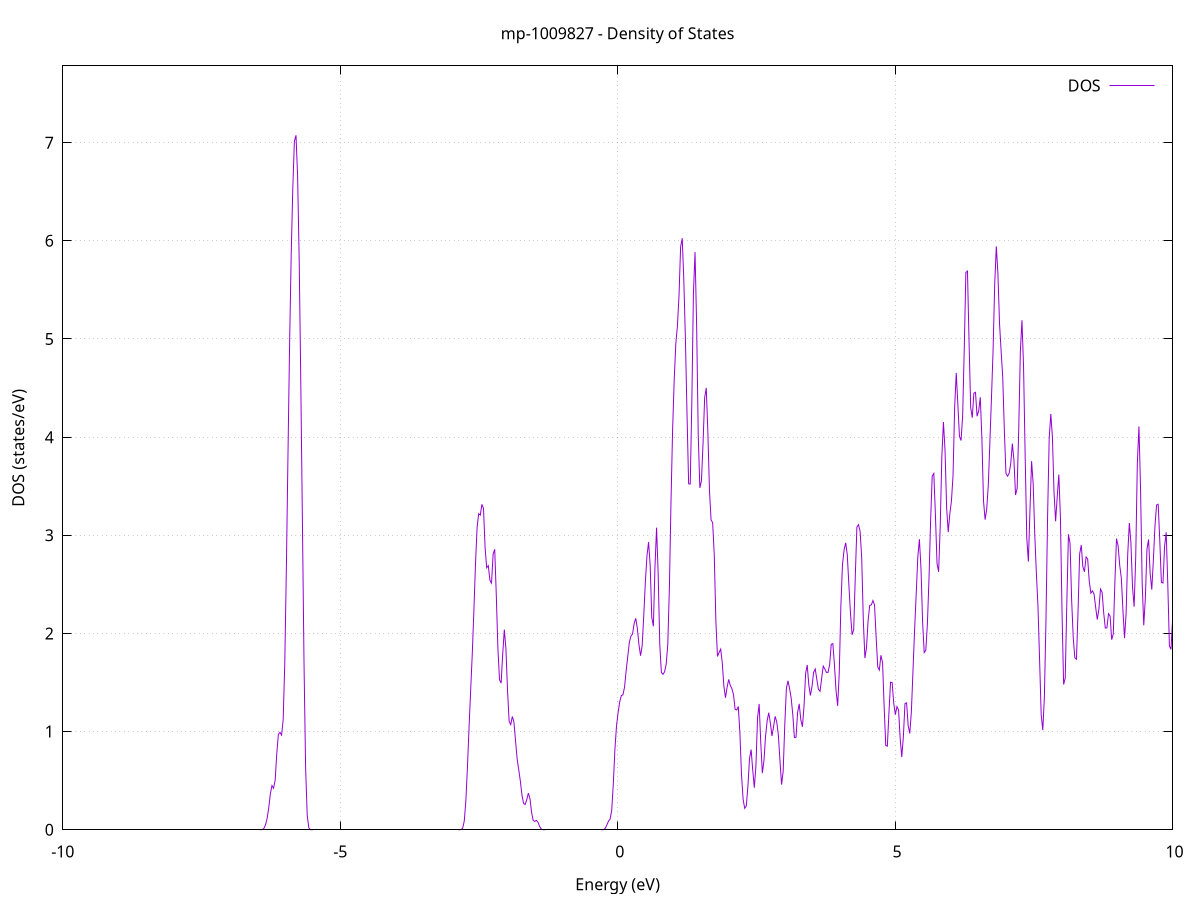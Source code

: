set title 'mp-1009827 - Density of States'
set xlabel 'Energy (eV)'
set ylabel 'DOS (states/eV)'
set grid
set xrange [-10:10]
set yrange [0:7.782]
set xzeroaxis lt -1
set terminal png size 800,600
set output 'mp-1009827_dos_gnuplot.png'
plot '-' using 1:2 with lines title 'DOS'
-27.863400 0.000000
-27.834500 0.000000
-27.805600 0.000000
-27.776800 0.000000
-27.747900 0.000000
-27.719000 0.000000
-27.690100 0.000000
-27.661200 0.000000
-27.632400 0.000000
-27.603500 0.000000
-27.574600 0.000000
-27.545700 0.000000
-27.516800 0.000000
-27.487900 0.000000
-27.459100 0.000000
-27.430200 0.000000
-27.401300 0.000000
-27.372400 0.000000
-27.343500 0.000000
-27.314600 0.000000
-27.285800 0.000000
-27.256900 0.000000
-27.228000 0.000000
-27.199100 0.000000
-27.170200 0.000000
-27.141300 0.000000
-27.112500 0.000000
-27.083600 0.000000
-27.054700 0.000000
-27.025800 0.000000
-26.996900 0.000000
-26.968000 0.000000
-26.939200 0.000000
-26.910300 0.000000
-26.881400 0.000000
-26.852500 0.000000
-26.823600 0.000000
-26.794800 0.000000
-26.765900 0.000000
-26.737000 0.000000
-26.708100 0.000000
-26.679200 0.000000
-26.650300 0.000000
-26.621500 0.000000
-26.592600 0.000000
-26.563700 0.000000
-26.534800 0.000000
-26.505900 0.000000
-26.477000 0.000000
-26.448200 0.000000
-26.419300 0.000000
-26.390400 0.000000
-26.361500 0.000000
-26.332600 0.000000
-26.303700 0.000000
-26.274900 0.000000
-26.246000 0.000000
-26.217100 0.000000
-26.188200 0.000000
-26.159300 0.000000
-26.130500 0.000000
-26.101600 0.000000
-26.072700 0.000000
-26.043800 0.000000
-26.014900 0.000000
-25.986000 0.000000
-25.957200 0.000000
-25.928300 0.000000
-25.899400 0.000000
-25.870500 0.000000
-25.841600 0.000000
-25.812700 0.000000
-25.783900 0.000000
-25.755000 0.000000
-25.726100 0.000000
-25.697200 0.000000
-25.668300 0.000000
-25.639400 0.000000
-25.610600 0.000000
-25.581700 0.000000
-25.552800 0.000000
-25.523900 0.000000
-25.495000 0.000000
-25.466100 0.000000
-25.437300 0.000000
-25.408400 0.000000
-25.379500 0.001000
-25.350600 0.024700
-25.321700 0.337600
-25.292900 2.443900
-25.264000 9.397100
-25.235100 19.247100
-25.206200 21.032100
-25.177300 12.263800
-25.148400 3.811000
-25.119600 0.629500
-25.090700 0.055100
-25.061800 0.002500
-25.032900 0.000100
-25.004000 0.000000
-24.975100 0.000000
-24.946300 0.000000
-24.917400 0.000000
-24.888500 0.000000
-24.859600 0.000000
-24.830700 0.000000
-24.801800 0.000000
-24.773000 0.000000
-24.744100 0.000000
-24.715200 0.000000
-24.686300 0.000000
-24.657400 0.000000
-24.628500 0.000000
-24.599700 0.000000
-24.570800 0.000000
-24.541900 0.000000
-24.513000 0.000000
-24.484100 0.000000
-24.455300 0.000000
-24.426400 0.000000
-24.397500 0.000000
-24.368600 0.000000
-24.339700 0.000000
-24.310800 0.000000
-24.282000 0.000000
-24.253100 0.000000
-24.224200 0.000000
-24.195300 0.000000
-24.166400 0.000000
-24.137500 0.000000
-24.108700 0.000000
-24.079800 0.000000
-24.050900 0.000000
-24.022000 0.000000
-23.993100 0.000000
-23.964200 0.000000
-23.935400 0.000000
-23.906500 0.000000
-23.877600 0.000000
-23.848700 0.000000
-23.819800 0.000000
-23.791000 0.000000
-23.762100 0.000000
-23.733200 0.000000
-23.704300 0.000000
-23.675400 0.000000
-23.646500 0.000000
-23.617700 0.000000
-23.588800 0.000000
-23.559900 0.000000
-23.531000 0.000000
-23.502100 0.000000
-23.473200 0.000000
-23.444400 0.000000
-23.415500 0.000000
-23.386600 0.000000
-23.357700 0.000000
-23.328800 0.000000
-23.299900 0.000000
-23.271100 0.000000
-23.242200 0.000000
-23.213300 0.000000
-23.184400 0.000000
-23.155500 0.000000
-23.126600 0.000000
-23.097800 0.000000
-23.068900 0.000000
-23.040000 0.000000
-23.011100 0.000000
-22.982200 0.000000
-22.953400 0.000000
-22.924500 0.000000
-22.895600 0.000000
-22.866700 0.000000
-22.837800 0.000000
-22.808900 0.000000
-22.780100 0.000000
-22.751200 0.000000
-22.722300 0.000000
-22.693400 0.000000
-22.664500 0.000000
-22.635600 0.000000
-22.606800 0.000000
-22.577900 0.000000
-22.549000 0.000000
-22.520100 0.000000
-22.491200 0.000000
-22.462300 0.000000
-22.433500 0.000000
-22.404600 0.000000
-22.375700 0.000000
-22.346800 0.000000
-22.317900 0.000000
-22.289000 0.000000
-22.260200 0.000000
-22.231300 0.000000
-22.202400 0.000000
-22.173500 0.000000
-22.144600 0.000000
-22.115800 0.000000
-22.086900 0.000000
-22.058000 0.000000
-22.029100 0.000000
-22.000200 0.000000
-21.971300 0.000000
-21.942500 0.000000
-21.913600 0.000000
-21.884700 0.000000
-21.855800 0.000000
-21.826900 0.000000
-21.798000 0.000000
-21.769200 0.000000
-21.740300 0.000000
-21.711400 0.000000
-21.682500 0.000000
-21.653600 0.000000
-21.624700 0.000000
-21.595900 0.000000
-21.567000 0.000000
-21.538100 0.000000
-21.509200 0.000000
-21.480300 0.000000
-21.451400 0.000000
-21.422600 0.000000
-21.393700 0.000000
-21.364800 0.000000
-21.335900 0.000000
-21.307000 0.000000
-21.278200 0.000000
-21.249300 0.000000
-21.220400 0.000000
-21.191500 0.000000
-21.162600 0.000000
-21.133700 0.000000
-21.104900 0.000000
-21.076000 0.000000
-21.047100 0.000000
-21.018200 0.000000
-20.989300 0.000000
-20.960400 0.000000
-20.931600 0.000000
-20.902700 0.000000
-20.873800 0.000000
-20.844900 0.000000
-20.816000 0.000000
-20.787100 0.000000
-20.758300 0.000000
-20.729400 0.000000
-20.700500 0.000000
-20.671600 0.000000
-20.642700 0.000000
-20.613900 0.000000
-20.585000 0.000000
-20.556100 0.000000
-20.527200 0.000000
-20.498300 0.000000
-20.469400 0.000000
-20.440600 0.000000
-20.411700 0.000000
-20.382800 0.000000
-20.353900 0.000000
-20.325000 0.000000
-20.296100 0.000000
-20.267300 0.000000
-20.238400 0.000000
-20.209500 0.000000
-20.180600 0.000000
-20.151700 0.000000
-20.122800 0.000000
-20.094000 0.000000
-20.065100 0.000000
-20.036200 0.000000
-20.007300 0.000000
-19.978400 0.000000
-19.949500 0.000000
-19.920700 0.000000
-19.891800 0.000000
-19.862900 0.000000
-19.834000 0.000000
-19.805100 0.000000
-19.776300 0.000000
-19.747400 0.000000
-19.718500 0.000000
-19.689600 0.000000
-19.660700 0.000000
-19.631800 0.000000
-19.603000 0.000000
-19.574100 0.000000
-19.545200 0.000000
-19.516300 0.000000
-19.487400 0.000000
-19.458500 0.000000
-19.429700 0.000000
-19.400800 0.000000
-19.371900 0.000000
-19.343000 0.000000
-19.314100 0.000000
-19.285200 0.000000
-19.256400 0.000000
-19.227500 0.000000
-19.198600 0.000000
-19.169700 0.000000
-19.140800 0.000000
-19.111900 0.000000
-19.083100 0.000000
-19.054200 0.000000
-19.025300 0.000000
-18.996400 0.000000
-18.967500 0.000000
-18.938700 0.000000
-18.909800 0.000000
-18.880900 0.000000
-18.852000 0.000000
-18.823100 0.000000
-18.794200 0.000000
-18.765400 0.000000
-18.736500 0.000000
-18.707600 0.000000
-18.678700 0.000000
-18.649800 0.000000
-18.620900 0.000000
-18.592100 0.000000
-18.563200 0.000000
-18.534300 0.000000
-18.505400 0.000000
-18.476500 0.000000
-18.447600 0.000000
-18.418800 0.000000
-18.389900 0.000000
-18.361000 0.000000
-18.332100 0.000000
-18.303200 0.000000
-18.274300 0.000000
-18.245500 0.000000
-18.216600 0.000000
-18.187700 0.000000
-18.158800 0.000000
-18.129900 0.000000
-18.101100 0.000000
-18.072200 0.000000
-18.043300 0.000000
-18.014400 0.000000
-17.985500 0.000000
-17.956600 0.000000
-17.927800 0.000000
-17.898900 0.000000
-17.870000 0.000000
-17.841100 0.000000
-17.812200 0.000000
-17.783300 0.000000
-17.754500 0.000000
-17.725600 0.000000
-17.696700 0.000000
-17.667800 0.000000
-17.638900 0.000000
-17.610000 0.000000
-17.581200 0.000000
-17.552300 0.000000
-17.523400 0.000000
-17.494500 0.000000
-17.465600 0.000000
-17.436800 0.000000
-17.407900 0.000000
-17.379000 0.000000
-17.350100 0.000000
-17.321200 0.000000
-17.292300 0.000000
-17.263500 0.000000
-17.234600 0.000000
-17.205700 0.000000
-17.176800 0.000000
-17.147900 0.000000
-17.119000 0.000000
-17.090200 0.000000
-17.061300 0.000000
-17.032400 0.000000
-17.003500 0.000000
-16.974600 0.000000
-16.945700 0.000000
-16.916900 0.000000
-16.888000 0.000000
-16.859100 0.000000
-16.830200 0.000000
-16.801300 0.000000
-16.772400 0.000000
-16.743600 0.000000
-16.714700 0.000000
-16.685800 0.000000
-16.656900 0.000000
-16.628000 0.000000
-16.599200 0.000000
-16.570300 0.000000
-16.541400 0.000000
-16.512500 0.000000
-16.483600 0.000000
-16.454700 0.000000
-16.425900 0.000000
-16.397000 0.000000
-16.368100 0.000000
-16.339200 0.000000
-16.310300 0.000000
-16.281400 0.000000
-16.252600 0.000000
-16.223700 0.000000
-16.194800 0.000000
-16.165900 0.000000
-16.137000 0.000000
-16.108100 0.000000
-16.079300 0.000000
-16.050400 0.000000
-16.021500 0.000000
-15.992600 0.000000
-15.963700 0.000000
-15.934800 0.000000
-15.906000 0.000000
-15.877100 0.000000
-15.848200 0.000000
-15.819300 0.000000
-15.790400 0.000000
-15.761600 0.000000
-15.732700 0.000000
-15.703800 0.000000
-15.674900 0.000000
-15.646000 0.000000
-15.617100 0.000000
-15.588300 0.000000
-15.559400 0.000000
-15.530500 0.000000
-15.501600 0.000000
-15.472700 0.000000
-15.443800 0.000000
-15.415000 0.000000
-15.386100 0.000000
-15.357200 0.000000
-15.328300 0.000000
-15.299400 0.000000
-15.270500 0.000000
-15.241700 0.000000
-15.212800 0.000000
-15.183900 0.000000
-15.155000 0.000000
-15.126100 0.000000
-15.097200 0.000000
-15.068400 0.000000
-15.039500 0.000000
-15.010600 0.000000
-14.981700 0.000000
-14.952800 0.000000
-14.924000 0.000000
-14.895100 0.000000
-14.866200 0.000000
-14.837300 0.000000
-14.808400 0.000000
-14.779500 0.000000
-14.750700 0.000000
-14.721800 0.000000
-14.692900 0.000000
-14.664000 0.000000
-14.635100 0.000000
-14.606200 0.000000
-14.577400 0.000000
-14.548500 0.000000
-14.519600 0.000000
-14.490700 0.000000
-14.461800 0.000000
-14.432900 0.000000
-14.404100 0.000000
-14.375200 0.000000
-14.346300 0.000000
-14.317400 0.000000
-14.288500 0.000000
-14.259700 0.000000
-14.230800 0.000000
-14.201900 0.000000
-14.173000 0.000000
-14.144100 0.000000
-14.115200 0.000000
-14.086400 0.000000
-14.057500 0.000000
-14.028600 0.000000
-13.999700 0.000000
-13.970800 0.000000
-13.941900 0.000000
-13.913100 0.000000
-13.884200 0.000000
-13.855300 0.000000
-13.826400 0.000000
-13.797500 0.000000
-13.768600 0.000000
-13.739800 0.000000
-13.710900 0.000000
-13.682000 0.000000
-13.653100 0.000000
-13.624200 0.000000
-13.595300 0.000000
-13.566500 0.000000
-13.537600 0.000000
-13.508700 0.000000
-13.479800 0.000000
-13.450900 0.000000
-13.422100 0.000000
-13.393200 0.000000
-13.364300 0.000000
-13.335400 0.000000
-13.306500 0.000000
-13.277600 0.000000
-13.248800 0.000000
-13.219900 0.000000
-13.191000 0.000000
-13.162100 0.000000
-13.133200 0.000000
-13.104300 0.000000
-13.075500 0.000000
-13.046600 0.000000
-13.017700 0.000000
-12.988800 0.000000
-12.959900 0.000000
-12.931000 0.000000
-12.902200 0.000000
-12.873300 0.000000
-12.844400 0.000000
-12.815500 0.000000
-12.786600 0.000000
-12.757700 0.000000
-12.728900 0.000000
-12.700000 0.000000
-12.671100 0.000000
-12.642200 0.000000
-12.613300 0.000000
-12.584500 0.000000
-12.555600 0.000000
-12.526700 0.000000
-12.497800 0.000000
-12.468900 0.000000
-12.440000 0.000000
-12.411200 0.000000
-12.382300 0.000000
-12.353400 0.000000
-12.324500 0.000000
-12.295600 0.000000
-12.266700 0.000000
-12.237900 0.000000
-12.209000 0.000000
-12.180100 0.000000
-12.151200 0.000000
-12.122300 0.000000
-12.093400 0.000000
-12.064600 0.000000
-12.035700 0.000000
-12.006800 0.000000
-11.977900 0.000000
-11.949000 0.000000
-11.920200 0.000000
-11.891300 0.000000
-11.862400 0.000000
-11.833500 0.000000
-11.804600 0.000000
-11.775700 0.000000
-11.746900 0.000000
-11.718000 0.000000
-11.689100 0.000000
-11.660200 0.000000
-11.631300 0.000000
-11.602400 0.000000
-11.573600 0.000000
-11.544700 0.000000
-11.515800 0.000000
-11.486900 0.000000
-11.458000 0.000000
-11.429100 0.000000
-11.400300 0.000000
-11.371400 0.000000
-11.342500 0.000000
-11.313600 0.000000
-11.284700 0.000000
-11.255800 0.000000
-11.227000 0.000000
-11.198100 0.000000
-11.169200 0.000000
-11.140300 0.000000
-11.111400 0.000000
-11.082600 0.000000
-11.053700 0.000000
-11.024800 0.000000
-10.995900 0.000000
-10.967000 0.000000
-10.938100 0.000000
-10.909300 0.000000
-10.880400 0.000000
-10.851500 0.000100
-10.822600 0.001600
-10.793700 0.025200
-10.764800 0.228300
-10.736000 1.228000
-10.707100 4.149800
-10.678200 9.519700
-10.649300 16.130000
-10.620400 22.121600
-10.591500 27.602000
-10.562700 32.388300
-10.533800 32.516900
-10.504900 27.174700
-10.476000 19.304900
-10.447100 10.573900
-10.418200 3.830600
-10.389400 0.830900
-10.360500 0.102800
-10.331600 0.007100
-10.302700 0.000300
-10.273800 0.000000
-10.245000 0.000000
-10.216100 0.000000
-10.187200 0.000000
-10.158300 0.000000
-10.129400 0.000000
-10.100500 0.000000
-10.071700 0.000000
-10.042800 0.000000
-10.013900 0.000000
-9.985000 0.000000
-9.956100 0.000000
-9.927200 0.000000
-9.898400 0.000000
-9.869500 0.000000
-9.840600 0.000000
-9.811700 0.000000
-9.782800 0.000000
-9.753900 0.000000
-9.725100 0.000000
-9.696200 0.000000
-9.667300 0.000000
-9.638400 0.000000
-9.609500 0.000000
-9.580600 0.000000
-9.551800 0.000000
-9.522900 0.000000
-9.494000 0.000000
-9.465100 0.000000
-9.436200 0.000000
-9.407400 0.000000
-9.378500 0.000000
-9.349600 0.000000
-9.320700 0.000000
-9.291800 0.000000
-9.262900 0.000000
-9.234100 0.000000
-9.205200 0.000000
-9.176300 0.000000
-9.147400 0.000000
-9.118500 0.000000
-9.089600 0.000000
-9.060800 0.000000
-9.031900 0.000000
-9.003000 0.000000
-8.974100 0.000000
-8.945200 0.000000
-8.916300 0.000000
-8.887500 0.000000
-8.858600 0.000000
-8.829700 0.000000
-8.800800 0.000000
-8.771900 0.000000
-8.743100 0.000000
-8.714200 0.000000
-8.685300 0.000000
-8.656400 0.000000
-8.627500 0.000000
-8.598600 0.000000
-8.569800 0.000000
-8.540900 0.000000
-8.512000 0.000000
-8.483100 0.000000
-8.454200 0.000000
-8.425300 0.000000
-8.396500 0.000000
-8.367600 0.000000
-8.338700 0.000000
-8.309800 0.000000
-8.280900 0.000000
-8.252000 0.000000
-8.223200 0.000000
-8.194300 0.000000
-8.165400 0.000000
-8.136500 0.000000
-8.107600 0.000000
-8.078700 0.000000
-8.049900 0.000000
-8.021000 0.000000
-7.992100 0.000000
-7.963200 0.000000
-7.934300 0.000000
-7.905500 0.000000
-7.876600 0.000000
-7.847700 0.000000
-7.818800 0.000000
-7.789900 0.000000
-7.761000 0.000000
-7.732200 0.000000
-7.703300 0.000000
-7.674400 0.000000
-7.645500 0.000000
-7.616600 0.000000
-7.587700 0.000000
-7.558900 0.000000
-7.530000 0.000000
-7.501100 0.000000
-7.472200 0.000000
-7.443300 0.000000
-7.414400 0.000000
-7.385600 0.000000
-7.356700 0.000000
-7.327800 0.000000
-7.298900 0.000000
-7.270000 0.000000
-7.241100 0.000000
-7.212300 0.000000
-7.183400 0.000000
-7.154500 0.000000
-7.125600 0.000000
-7.096700 0.000000
-7.067900 0.000000
-7.039000 0.000000
-7.010100 0.000000
-6.981200 0.000000
-6.952300 0.000000
-6.923400 0.000000
-6.894600 0.000000
-6.865700 0.000000
-6.836800 0.000000
-6.807900 0.000000
-6.779000 0.000000
-6.750100 0.000000
-6.721300 0.000000
-6.692400 0.000000
-6.663500 0.000000
-6.634600 0.000000
-6.605700 0.000000
-6.576800 0.000000
-6.548000 0.000000
-6.519100 0.000000
-6.490200 0.000000
-6.461300 0.000000
-6.432400 0.000200
-6.403500 0.002500
-6.374700 0.014600
-6.345800 0.050500
-6.316900 0.118300
-6.288000 0.224500
-6.259100 0.367300
-6.230300 0.450000
-6.201400 0.423500
-6.172500 0.505900
-6.143600 0.774300
-6.114700 0.972400
-6.085800 0.992300
-6.057000 0.965300
-6.028100 1.121100
-5.999200 1.697000
-5.970300 2.673500
-5.941400 3.825200
-5.912500 4.941500
-5.883700 5.849900
-5.854800 6.534200
-5.825900 7.014700
-5.797000 7.074500
-5.768100 6.662500
-5.739200 5.795200
-5.710400 4.546600
-5.681500 3.142500
-5.652600 1.705300
-5.623700 0.630700
-5.594800 0.147000
-5.566000 0.020800
-5.537100 0.001700
-5.508200 0.000100
-5.479300 0.000000
-5.450400 0.000000
-5.421500 0.000000
-5.392700 0.000000
-5.363800 0.000000
-5.334900 0.000000
-5.306000 0.000000
-5.277100 0.000000
-5.248200 0.000000
-5.219400 0.000000
-5.190500 0.000000
-5.161600 0.000000
-5.132700 0.000000
-5.103800 0.000000
-5.074900 0.000000
-5.046100 0.000000
-5.017200 0.000000
-4.988300 0.000000
-4.959400 0.000000
-4.930500 0.000000
-4.901600 0.000000
-4.872800 0.000000
-4.843900 0.000000
-4.815000 0.000000
-4.786100 0.000000
-4.757200 0.000000
-4.728400 0.000000
-4.699500 0.000000
-4.670600 0.000000
-4.641700 0.000000
-4.612800 0.000000
-4.583900 0.000000
-4.555100 0.000000
-4.526200 0.000000
-4.497300 0.000000
-4.468400 0.000000
-4.439500 0.000000
-4.410600 0.000000
-4.381800 0.000000
-4.352900 0.000000
-4.324000 0.000000
-4.295100 0.000000
-4.266200 0.000000
-4.237300 0.000000
-4.208500 0.000000
-4.179600 0.000000
-4.150700 0.000000
-4.121800 0.000000
-4.092900 0.000000
-4.064000 0.000000
-4.035200 0.000000
-4.006300 0.000000
-3.977400 0.000000
-3.948500 0.000000
-3.919600 0.000000
-3.890800 0.000000
-3.861900 0.000000
-3.833000 0.000000
-3.804100 0.000000
-3.775200 0.000000
-3.746300 0.000000
-3.717500 0.000000
-3.688600 0.000000
-3.659700 0.000000
-3.630800 0.000000
-3.601900 0.000000
-3.573000 0.000000
-3.544200 0.000000
-3.515300 0.000000
-3.486400 0.000000
-3.457500 0.000000
-3.428600 0.000000
-3.399700 0.000000
-3.370900 0.000000
-3.342000 0.000000
-3.313100 0.000000
-3.284200 0.000000
-3.255300 0.000000
-3.226400 0.000000
-3.197600 0.000000
-3.168700 0.000000
-3.139800 0.000000
-3.110900 0.000000
-3.082000 0.000000
-3.053200 0.000000
-3.024300 0.000000
-2.995400 0.000000
-2.966500 0.000000
-2.937600 0.000000
-2.908700 0.000000
-2.879900 0.000000
-2.851000 0.000100
-2.822100 0.001800
-2.793200 0.016500
-2.764300 0.089500
-2.735400 0.296600
-2.706600 0.645700
-2.677700 1.046200
-2.648800 1.426600
-2.619900 1.792000
-2.591000 2.230800
-2.562100 2.705500
-2.533300 3.079800
-2.504400 3.220400
-2.475500 3.205400
-2.446600 3.315100
-2.417700 3.272300
-2.388900 2.872700
-2.360000 2.669000
-2.331100 2.690400
-2.302200 2.541500
-2.273300 2.513100
-2.244400 2.807300
-2.215600 2.857200
-2.186700 2.381400
-2.157800 1.843900
-2.128900 1.528400
-2.100000 1.493900
-2.071100 1.794700
-2.042300 2.039300
-2.013400 1.841900
-1.984500 1.416800
-1.955600 1.103800
-1.926700 1.071500
-1.897800 1.154100
-1.869000 1.095500
-1.840100 0.905000
-1.811200 0.721100
-1.782300 0.610800
-1.753400 0.495400
-1.724500 0.352300
-1.695700 0.269400
-1.666800 0.257900
-1.637900 0.307500
-1.609000 0.373600
-1.580100 0.317300
-1.551300 0.176800
-1.522400 0.094800
-1.493500 0.085400
-1.464600 0.096000
-1.435700 0.076800
-1.406800 0.035100
-1.378000 0.008600
-1.349100 0.001100
-1.320200 0.000100
-1.291300 0.000000
-1.262400 0.000000
-1.233500 0.000000
-1.204700 0.000000
-1.175800 0.000000
-1.146900 0.000000
-1.118000 0.000000
-1.089100 0.000000
-1.060200 0.000000
-1.031400 0.000000
-1.002500 0.000000
-0.973600 0.000000
-0.944700 0.000000
-0.915800 0.000000
-0.886900 0.000000
-0.858100 0.000000
-0.829200 0.000000
-0.800300 0.000000
-0.771400 0.000000
-0.742500 0.000000
-0.713700 0.000000
-0.684800 0.000000
-0.655900 0.000000
-0.627000 0.000000
-0.598100 0.000000
-0.569200 0.000000
-0.540400 0.000000
-0.511500 0.000000
-0.482600 0.000000
-0.453700 0.000000
-0.424800 0.000000
-0.395900 0.000000
-0.367100 0.000000
-0.338200 0.000000
-0.309300 0.000000
-0.280400 0.000200
-0.251500 0.002500
-0.222600 0.015300
-0.193800 0.049500
-0.164900 0.087900
-0.136000 0.108500
-0.107100 0.196200
-0.078200 0.466600
-0.049400 0.817400
-0.020500 1.057900
0.008400 1.194900
0.037300 1.301700
0.066200 1.367600
0.095100 1.374100
0.123900 1.451100
0.152800 1.616500
0.181700 1.762500
0.210600 1.908500
0.239500 1.973300
0.268400 1.994000
0.297200 2.100800
0.326100 2.153900
0.355000 2.052300
0.383900 1.886300
0.412800 1.772900
0.441700 1.874500
0.470500 2.182500
0.499400 2.523500
0.528300 2.789100
0.557200 2.930300
0.586100 2.700900
0.615000 2.164700
0.643800 2.073300
0.672700 2.674800
0.701600 3.077600
0.730500 2.606000
0.759400 1.886000
0.788200 1.603500
0.817100 1.583200
0.846000 1.609300
0.874900 1.686800
0.903800 1.889100
0.932700 2.469300
0.961500 3.338500
0.990400 4.071000
1.019300 4.582200
1.048200 4.951600
1.077100 5.130500
1.106000 5.440000
1.134800 5.936500
1.163700 6.026400
1.192600 5.602000
1.221500 4.997400
1.250400 4.230400
1.279300 3.524500
1.308100 3.521900
1.337000 4.357500
1.365900 5.466800
1.394800 5.884800
1.423700 5.137600
1.452600 4.020600
1.481400 3.482800
1.510300 3.554000
1.539200 3.938000
1.568100 4.401900
1.597000 4.501100
1.625800 4.055500
1.654700 3.460200
1.683600 3.156300
1.712500 3.128800
1.741400 2.798800
1.770300 2.125100
1.799100 1.766000
1.828000 1.805500
1.856900 1.840100
1.885800 1.702200
1.914700 1.463300
1.943600 1.345100
1.972400 1.450600
2.001300 1.531600
2.030200 1.470500
2.059100 1.437200
2.088000 1.377000
2.116900 1.228000
2.145700 1.221200
2.174600 1.255500
2.203500 0.983600
2.232400 0.560200
2.261300 0.310300
2.290200 0.218500
2.319000 0.243300
2.347900 0.444500
2.376800 0.726200
2.405700 0.817200
2.434600 0.608200
2.463400 0.428600
2.492300 0.651800
2.521200 1.137500
2.550100 1.281600
2.579000 0.892800
2.607900 0.576700
2.636700 0.702300
2.665600 0.953300
2.694500 1.110500
2.723400 1.192900
2.752300 1.087300
2.781200 0.955200
2.810000 1.050300
2.838900 1.155100
2.867800 1.098100
2.896700 0.964500
2.925600 0.703000
2.954500 0.459800
2.983300 0.597600
3.012200 1.068900
3.041100 1.439200
3.070000 1.517800
3.098900 1.438600
3.127700 1.341000
3.156600 1.173000
3.185500 0.940700
3.214400 0.940500
3.243300 1.193900
3.272200 1.283000
3.301000 1.121000
3.329900 1.048900
3.358800 1.255600
3.387700 1.590900
3.416600 1.679300
3.445500 1.475400
3.474300 1.368100
3.503200 1.460700
3.532100 1.603600
3.561000 1.638100
3.589900 1.532100
3.618800 1.429500
3.647600 1.411000
3.676500 1.541100
3.705400 1.667300
3.734300 1.637600
3.763200 1.603100
3.792100 1.603700
3.820900 1.682600
3.849800 1.889800
3.878700 1.896300
3.907600 1.677800
3.936500 1.414400
3.965300 1.262600
3.994200 1.601300
4.023100 2.277400
4.052000 2.700400
4.080900 2.850700
4.109800 2.923400
4.138600 2.801300
4.167500 2.494900
4.196400 2.202900
4.225300 1.986700
4.254200 2.037200
4.283100 2.581400
4.311900 3.084200
4.340800 3.108200
4.369700 3.040900
4.398600 2.770600
4.427500 2.136300
4.456400 1.748700
4.485200 1.853600
4.514100 2.132200
4.543000 2.284600
4.571900 2.290900
4.600800 2.335000
4.629700 2.290200
4.658500 1.967400
4.687400 1.659400
4.716300 1.626900
4.745200 1.777900
4.774100 1.704400
4.802900 1.257100
4.831800 0.859600
4.860700 0.851700
4.889600 1.193300
4.918500 1.503400
4.947400 1.499100
4.976200 1.287500
5.005100 1.172800
5.034000 1.254500
5.062900 1.219800
5.091800 0.931500
5.120700 0.741300
5.149500 0.948000
5.178400 1.285000
5.207300 1.293200
5.236200 1.058900
5.265100 0.980400
5.294000 1.204300
5.322800 1.620100
5.351700 2.032900
5.380600 2.395800
5.409500 2.775400
5.438400 2.959600
5.467300 2.660400
5.496100 2.120700
5.525000 1.805300
5.553900 1.828700
5.582800 2.100200
5.611700 2.563000
5.640500 3.146600
5.669400 3.603800
5.698300 3.629300
5.727200 3.205300
5.756100 2.713200
5.785000 2.628100
5.813800 3.092600
5.842700 3.798900
5.871600 4.154100
5.900500 3.864400
5.929400 3.278500
5.958300 3.032400
5.987100 3.220500
6.016000 3.350100
6.044900 3.612600
6.073800 4.304600
6.102700 4.653800
6.131600 4.332600
6.160400 4.007500
6.189300 3.965400
6.218200 4.218000
6.247100 4.908500
6.276000 5.677900
6.304800 5.691800
6.333700 4.961800
6.362600 4.301800
6.391500 4.198200
6.420400 4.447600
6.449300 4.456400
6.478100 4.212700
6.507000 4.268400
6.535900 4.406200
6.564800 3.984500
6.593700 3.352200
6.622600 3.159500
6.651400 3.264700
6.680300 3.514600
6.709200 3.958200
6.738100 4.412000
6.767000 4.895400
6.795900 5.562500
6.824700 5.943000
6.853600 5.665800
6.882500 5.159700
6.911400 4.875800
6.940300 4.609700
6.969200 4.071700
6.998000 3.632800
7.026900 3.602500
7.055800 3.630200
7.084700 3.730400
7.113600 3.934500
7.142400 3.765300
7.171300 3.410600
7.200200 3.477900
7.229100 4.088300
7.258000 4.875100
7.286900 5.191000
7.315700 4.719400
7.344600 3.806800
7.373500 2.974400
7.402400 2.732300
7.431300 3.256600
7.460200 3.755000
7.489000 3.526400
7.517900 3.003800
7.546800 2.610600
7.575700 2.271600
7.604600 1.733100
7.633500 1.170200
7.662300 1.015200
7.691200 1.353600
7.720100 2.149900
7.749000 3.201100
7.777900 3.989400
7.806800 4.236100
7.835600 4.002500
7.864500 3.444000
7.893400 3.142500
7.922300 3.391500
7.951200 3.618500
7.980000 3.188000
8.008900 2.216800
8.037800 1.480300
8.066700 1.544500
8.095600 2.311500
8.124500 3.009800
8.153300 2.919300
8.182200 2.341700
8.211100 1.956100
8.240000 1.752600
8.268900 1.737500
8.297800 2.227100
8.326600 2.810800
8.355500 2.899800
8.384400 2.679400
8.413300 2.628400
8.442200 2.778800
8.471100 2.759000
8.499900 2.529600
8.528800 2.410400
8.557700 2.433600
8.586600 2.401000
8.615500 2.264800
8.644400 2.141700
8.673200 2.245400
8.702100 2.452000
8.731000 2.420000
8.759900 2.210500
8.788800 2.054900
8.817600 2.057600
8.846500 2.201500
8.875400 2.177100
8.904300 1.936100
8.933200 1.997100
8.962100 2.532600
8.990900 2.966000
9.019800 2.893100
9.048700 2.694500
9.077600 2.565100
9.106500 2.236000
9.135400 1.951200
9.164200 2.205000
9.193100 2.808200
9.222000 3.125800
9.250900 2.922800
9.279800 2.469600
9.308700 2.272100
9.337500 2.784100
9.366400 3.736100
9.395300 4.109200
9.424200 3.474300
9.453100 2.520400
9.481900 2.083200
9.510800 2.359700
9.539700 2.859000
9.568600 2.957400
9.597500 2.611300
9.626400 2.446600
9.655200 2.745600
9.684100 3.095000
9.713000 3.308100
9.741900 3.316000
9.770800 2.947700
9.799700 2.521100
9.828500 2.514000
9.857400 2.890100
9.886300 3.030300
9.915200 2.499700
9.944100 1.872700
9.973000 1.838400
10.001800 2.146900
10.030700 2.175000
10.059600 1.991600
10.088500 2.325100
10.117400 3.230900
10.146300 3.864400
10.175100 3.918400
10.204000 3.677400
10.232900 3.297300
10.261800 3.170800
10.290700 3.383600
10.319500 3.355500
10.348400 2.942200
10.377300 2.543000
10.406200 2.377000
10.435100 2.589100
10.464000 3.202400
10.492800 3.628700
10.521700 3.440200
10.550600 3.077200
10.579500 3.078000
10.608400 3.227100
10.637300 3.044900
10.666100 2.719500
10.695000 2.781500
10.723900 3.335800
10.752800 4.181300
10.781700 4.916600
10.810600 4.937800
10.839400 4.288800
10.868300 3.611500
10.897200 3.527900
10.926100 4.243000
10.955000 4.975800
10.983900 4.756200
11.012700 3.777500
11.041600 3.015900
11.070500 2.836800
11.099400 2.980500
11.128300 3.270000
11.157100 3.512200
11.186000 3.583800
11.214900 3.549200
11.243800 3.565400
11.272700 3.987900
11.301600 4.453900
11.330400 3.981600
11.359300 2.935400
11.388200 2.434800
11.417100 2.563000
11.446000 2.935900
11.474900 3.258400
11.503700 3.376200
11.532600 3.621000
11.561500 3.823500
11.590400 3.501800
11.619300 2.894900
11.648200 2.514200
11.677000 2.794700
11.705900 3.461700
11.734800 3.809000
11.763700 3.978900
11.792600 4.423300
11.821400 4.737300
11.850300 4.420800
11.879200 3.798100
11.908100 3.244500
11.937000 2.732400
11.965900 2.388000
11.994700 2.479900
12.023600 2.911200
12.052500 3.277200
12.081400 3.275700
12.110300 2.901900
12.139200 2.439600
12.168000 2.354600
12.196900 2.727600
12.225800 2.979400
12.254700 3.025200
12.283600 3.183400
12.312500 3.196900
12.341300 3.317000
12.370200 4.125400
12.399100 4.776100
12.428000 4.361300
12.456900 3.654500
12.485800 3.225100
12.514600 2.669700
12.543500 1.964400
12.572400 1.511400
12.601300 1.689800
12.630200 2.371000
12.659000 2.814300
12.687900 2.661900
12.716800 2.343800
12.745700 2.085900
12.774600 1.817400
12.803500 1.658800
12.832300 1.574700
12.861200 1.469500
12.890100 1.564000
12.919000 1.809200
12.947900 1.932300
12.976800 1.903900
13.005600 1.851700
13.034500 1.943900
13.063400 2.113600
13.092300 2.240800
13.121200 2.446000
13.150100 2.726100
13.178900 2.769500
13.207800 2.417700
13.236700 2.072200
13.265600 1.996000
13.294500 2.044600
13.323400 2.311800
13.352200 2.646400
13.381100 2.578700
13.410000 2.249800
13.438900 2.334300
13.467800 2.853100
13.496600 2.994000
13.525500 2.578600
13.554400 2.250600
13.583300 2.200600
13.612200 1.953300
13.641100 1.498200
13.669900 1.413300
13.698800 1.774600
13.727700 2.146300
13.756600 2.360400
13.785500 2.586400
13.814400 2.923300
13.843200 3.129800
13.872100 2.790800
13.901000 2.223000
13.929900 2.239900
13.958800 2.609300
13.987700 2.616200
14.016500 2.525700
14.045400 2.842200
14.074300 3.532100
14.103200 4.168200
14.132100 4.306700
14.161000 3.906100
14.189800 3.352300
14.218700 3.074800
14.247600 2.970300
14.276500 2.573700
14.305400 1.743000
14.334200 1.042600
14.363100 1.072000
14.392000 1.661300
14.420900 2.248600
14.449800 2.619500
14.478700 3.080200
14.507500 3.980200
14.536400 4.760300
14.565300 4.419500
14.594200 3.153300
14.623100 2.123700
14.652000 1.984400
14.680800 2.297800
14.709700 2.393100
14.738600 2.465200
14.767500 2.893600
14.796400 3.476500
14.825300 3.874300
14.854100 4.165100
14.883000 4.511300
14.911900 4.584600
14.940800 4.262000
14.969700 4.041900
14.998500 4.258300
15.027400 4.807100
15.056300 5.239700
15.085200 4.990200
15.114100 4.385800
15.143000 4.073900
15.171800 4.013300
15.200700 4.246100
15.229600 4.579700
15.258500 4.666900
15.287400 4.795200
15.316300 4.871600
15.345100 4.403800
15.374000 3.676300
15.402900 3.308700
15.431800 3.257700
15.460700 3.135200
15.489600 3.091500
15.518400 3.251100
15.547300 3.242400
15.576200 2.905200
15.605100 2.729800
15.634000 2.969300
15.662900 3.174100
15.691700 3.125100
15.720600 3.067400
15.749500 3.158900
15.778400 3.141700
15.807300 3.060000
15.836100 3.336500
15.865000 3.842700
15.893900 4.092500
15.922800 4.064300
15.951700 3.927300
15.980600 3.438200
16.009400 2.853100
16.038300 2.810700
16.067200 3.104900
16.096100 3.198500
16.125000 3.038900
16.153900 2.805100
16.182700 2.690700
16.211600 2.871800
16.240500 3.396400
16.269400 4.057400
16.298300 4.501200
16.327200 4.637700
16.356000 4.592400
16.384900 4.032200
16.413800 3.095400
16.442700 2.818800
16.471600 3.430900
16.500500 4.134700
16.529300 4.205300
16.558200 3.544700
16.587100 2.880200
16.616000 2.896000
16.644900 3.287700
16.673700 3.548900
16.702600 3.541800
16.731500 3.264700
16.760400 2.797500
16.789300 2.359300
16.818200 2.234800
16.847000 2.572700
16.875900 2.967200
16.904800 3.069500
16.933700 3.266400
16.962600 3.474000
16.991500 3.201600
17.020300 2.810800
17.049200 3.148900
17.078100 3.983200
17.107000 4.155900
17.135900 3.425200
17.164800 2.461800
17.193600 1.820600
17.222500 1.822600
17.251400 2.456500
17.280300 3.310300
17.309200 3.619300
17.338100 3.083300
17.366900 2.467300
17.395800 2.330200
17.424700 2.445500
17.453600 2.763300
17.482500 3.335200
17.511300 3.769800
17.540200 3.686400
17.569100 3.544300
17.598000 3.813900
17.626900 4.153600
17.655800 4.289800
17.684600 4.109000
17.713500 3.499800
17.742400 3.068700
17.771300 3.280200
17.800200 3.492700
17.829100 3.120400
17.857900 2.569500
17.886800 2.486700
17.915700 3.021800
17.944600 3.817200
17.973500 4.330300
18.002400 4.398400
18.031200 4.042900
18.060100 3.519500
18.089000 3.444600
18.117900 3.820500
18.146800 4.166400
18.175600 4.426400
18.204500 4.500800
18.233400 4.212800
18.262300 3.543600
18.291200 2.795200
18.320100 2.828300
18.348900 3.810000
18.377800 4.487500
18.406700 4.027500
18.435600 3.136000
18.464500 2.495000
18.493400 2.311400
18.522200 2.787800
18.551100 3.676900
18.580000 4.443700
18.608900 4.738600
18.637800 4.437100
18.666700 3.905100
18.695500 3.484500
18.724400 3.141200
18.753300 2.992400
18.782200 3.456900
18.811100 4.467900
18.840000 5.131200
18.868800 4.887300
18.897700 4.176500
18.926600 3.493300
18.955500 2.816800
18.984400 2.432500
19.013200 2.823900
19.042100 3.653000
19.071000 4.344900
19.099900 4.904900
19.128800 5.429100
19.157700 5.538000
19.186500 4.894100
19.215400 3.847700
19.244300 3.099900
19.273200 3.005300
19.302100 3.016000
19.331000 2.672000
19.359800 2.573400
19.388700 3.035400
19.417600 3.675300
19.446500 4.288700
19.475400 4.707300
19.504300 4.410400
19.533100 3.600300
19.562000 3.304600
19.590900 3.413100
19.619800 3.139900
19.648700 2.767100
19.677600 3.082900
19.706400 3.923500
19.735300 4.307200
19.764200 3.869200
19.793100 3.371300
19.822000 3.377300
19.850800 3.704600
19.879700 4.142000
19.908600 4.544400
19.937500 4.783800
19.966400 4.622600
19.995300 4.024600
20.024100 3.487700
20.053000 3.429400
20.081900 3.606700
20.110800 3.673300
20.139700 3.498900
20.168600 3.090500
20.197400 2.920800
20.226300 3.418700
20.255200 4.292800
20.284100 4.866400
20.313000 4.893500
20.341900 4.611900
20.370700 4.168900
20.399600 3.943000
20.428500 4.201200
20.457400 4.365800
20.486300 4.185900
20.515200 4.116600
20.544000 4.223500
20.572900 4.176200
20.601800 3.845400
20.630700 3.564500
20.659600 3.547500
20.688400 3.441100
20.717300 3.086900
20.746200 2.696500
20.775100 2.548100
20.804000 2.992600
20.832900 3.757700
20.861700 4.101800
20.890600 4.207100
20.919500 4.491700
20.948400 4.578600
20.977300 4.534300
21.006200 4.707100
21.035000 4.546500
21.063900 3.829200
21.092800 3.177700
21.121700 3.013200
21.150600 3.157600
21.179500 3.095800
21.208300 2.710100
21.237200 2.341200
21.266100 2.237600
21.295000 2.602500
21.323900 3.438300
21.352700 4.209100
21.381600 4.456200
21.410500 4.391100
21.439400 4.319600
21.468300 4.288800
21.497200 4.304700
21.526000 4.346700
21.554900 4.288900
21.583800 4.172700
21.612700 3.956400
21.641600 3.512600
21.670500 3.154000
21.699300 3.229400
21.728200 3.648800
21.757100 4.238900
21.786000 4.859600
21.814900 5.086800
21.843800 4.827300
21.872600 4.819900
21.901500 5.339000
21.930400 5.645000
21.959300 5.274000
21.988200 4.364000
22.017100 3.323100
22.045900 2.737500
22.074800 2.804200
22.103700 3.301700
22.132600 4.222900
22.161500 5.022200
22.190300 4.986500
22.219200 4.601300
22.248100 4.279100
22.277000 3.950900
22.305900 3.783200
22.334800 3.640500
22.363600 3.586200
22.392500 3.856100
22.421400 4.128500
22.450300 4.173600
22.479200 4.278000
22.508100 4.754000
22.536900 5.405700
22.565800 5.375100
22.594700 4.378300
22.623600 3.461400
22.652500 3.341700
22.681400 3.590600
22.710200 3.672200
22.739100 3.589100
22.768000 3.527000
22.796900 3.424300
22.825800 3.240800
22.854700 3.022400
22.883500 2.676900
22.912400 2.292600
22.941300 2.029100
22.970200 2.157000
22.999100 2.987600
23.027900 4.001900
23.056800 4.519000
23.085700 4.608400
23.114600 4.521300
23.143500 4.617400
23.172400 5.156800
23.201200 5.485400
23.230100 4.868000
23.259000 3.833500
23.287900 3.405000
23.316800 3.610100
23.345700 3.705100
23.374500 3.659200
23.403400 3.919600
23.432300 4.268900
23.461200 4.168000
23.490100 3.895800
23.519000 4.064000
23.547800 4.319600
23.576700 4.342000
23.605600 4.361300
23.634500 4.097800
23.663400 3.610800
23.692200 3.410200
23.721100 3.423400
23.750000 3.321000
23.778900 3.396500
23.807800 4.090000
23.836700 4.835300
23.865500 4.848100
23.894400 4.628500
23.923300 4.983000
23.952200 5.621000
23.981100 5.530100
24.010000 4.654200
24.038800 4.092800
24.067700 3.995400
24.096600 3.985800
24.125500 4.036200
24.154400 3.762600
24.183300 3.187700
24.212100 3.101400
24.241000 3.754100
24.269900 4.509800
24.298800 4.721500
24.327700 4.347400
24.356600 3.808300
24.385400 3.538900
24.414300 3.763100
24.443200 4.165500
24.472100 4.117500
24.501000 3.674600
24.529800 3.352400
24.558700 3.335200
24.587600 3.459300
24.616500 3.498500
24.645400 3.406500
24.674300 3.313100
24.703100 3.221900
24.732000 3.044100
24.760900 2.999400
24.789800 3.523600
24.818700 4.135600
24.847600 4.285800
24.876400 4.485800
24.905300 4.607700
24.934200 4.152900
24.963100 3.852500
24.992000 4.042900
25.020900 3.838700
25.049700 3.164400
25.078600 3.119400
25.107500 4.098000
25.136400 4.930500
25.165300 4.758100
25.194200 4.197500
25.223000 3.673500
25.251900 3.068900
25.280800 2.807500
25.309700 3.206500
25.338600 3.683100
25.367400 3.998600
25.396300 4.663000
25.425200 5.313200
25.454100 4.986200
25.483000 4.097400
25.511900 3.939300
25.540700 4.472400
25.569600 4.639800
25.598500 4.162900
25.627400 3.618000
25.656300 3.426200
25.685200 3.404200
25.714000 3.351800
25.742900 3.437100
25.771800 3.786100
25.800700 4.162100
25.829600 4.170300
25.858500 3.819400
25.887300 3.447000
25.916200 3.083100
25.945100 2.877900
25.974000 3.261700
26.002900 3.921900
26.031800 4.052800
26.060600 3.860600
26.089500 4.062200
26.118400 4.462600
26.147300 4.519900
26.176200 4.099100
26.205000 3.422600
26.233900 3.025600
26.262800 3.016200
26.291700 3.119000
26.320600 3.226500
26.349500 3.126800
26.378300 2.802400
26.407200 2.637300
26.436100 2.627900
26.465000 2.471200
26.493900 2.211900
26.522800 2.018000
26.551600 1.952900
26.580500 1.896300
26.609400 1.686200
26.638300 1.523500
26.667200 1.469700
26.696100 1.337700
26.724900 1.188200
26.753800 1.182800
26.782700 1.297000
26.811600 1.301100
26.840500 1.074400
26.869300 0.904700
26.898200 0.870100
26.927100 0.706300
26.956000 0.462700
26.984900 0.300300
27.013800 0.181400
27.042600 0.083300
27.071500 0.073300
27.100400 0.198000
27.129300 0.387600
27.158200 0.454800
27.187100 0.344100
27.215900 0.205300
27.244800 0.189100
27.273700 0.257000
27.302600 0.237000
27.331500 0.120200
27.360400 0.032700
27.389200 0.004700
27.418100 0.000400
27.447000 0.000000
27.475900 0.000000
27.504800 0.000000
27.533700 0.000000
27.562500 0.000000
27.591400 0.000000
27.620300 0.000000
27.649200 0.000000
27.678100 0.000000
27.706900 0.000000
27.735800 0.000000
27.764700 0.000000
27.793600 0.000000
27.822500 0.000000
27.851400 0.000000
27.880200 0.000000
27.909100 0.000000
27.938000 0.000000
27.966900 0.000000
27.995800 0.000000
28.024700 0.000000
28.053500 0.000000
28.082400 0.000000
28.111300 0.000000
28.140200 0.000000
28.169100 0.000000
28.198000 0.000000
28.226800 0.000000
28.255700 0.000000
28.284600 0.000000
28.313500 0.000000
28.342400 0.000000
28.371300 0.000000
28.400100 0.000000
28.429000 0.000000
28.457900 0.000000
28.486800 0.000000
28.515700 0.000000
28.544500 0.000000
28.573400 0.000000
28.602300 0.000000
28.631200 0.000000
28.660100 0.000000
28.689000 0.000000
28.717800 0.000000
28.746700 0.000000
28.775600 0.000000
28.804500 0.000000
28.833400 0.000000
28.862300 0.000000
28.891100 0.000000
28.920000 0.000000
28.948900 0.000000
28.977800 0.000000
29.006700 0.000000
29.035600 0.000000
29.064400 0.000000
29.093300 0.000000
29.122200 0.000000
29.151100 0.000000
29.180000 0.000000
29.208900 0.000000
29.237700 0.000000
29.266600 0.000000
29.295500 0.000000
29.324400 0.000000
29.353300 0.000000
29.382100 0.000000
29.411000 0.000000
29.439900 0.000000
29.468800 0.000000
29.497700 0.000000
29.526600 0.000000
29.555400 0.000000
29.584300 0.000000
29.613200 0.000000
29.642100 0.000000
29.671000 0.000000
29.699900 0.000000
29.728700 0.000000
29.757600 0.000000
29.786500 0.000000
29.815400 0.000000
29.844300 0.000000
29.873200 0.000000
29.902000 0.000000
e
